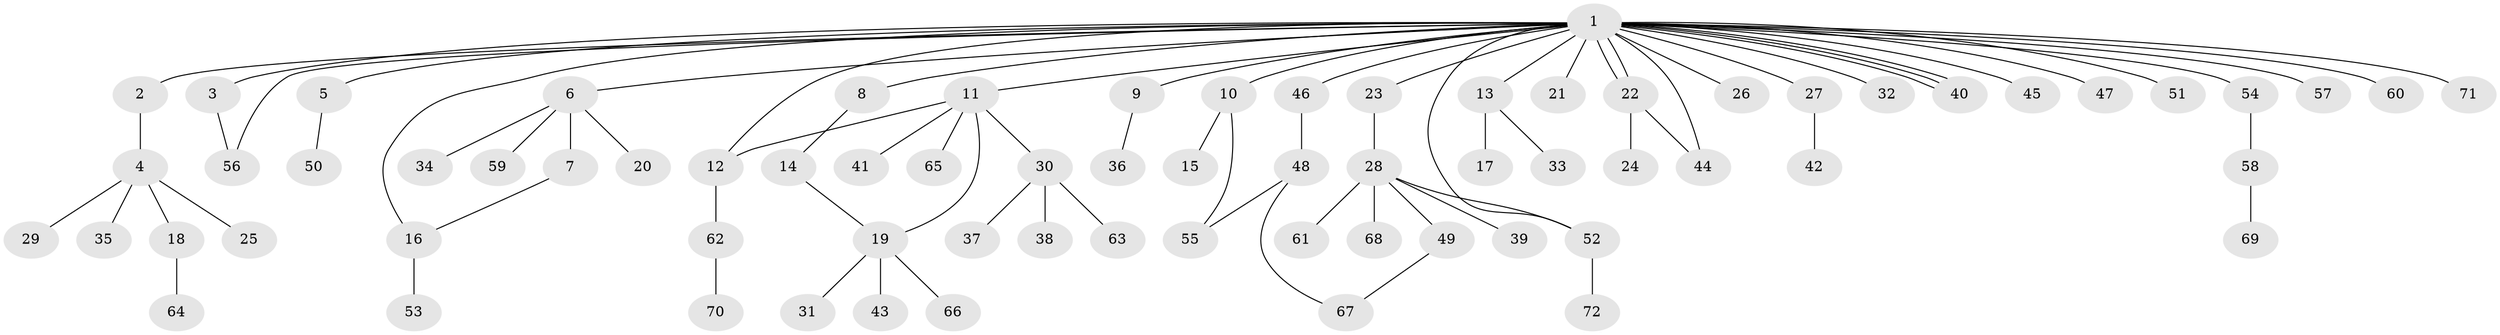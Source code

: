// coarse degree distribution, {31: 0.027777777777777776, 2: 0.2777777777777778, 3: 0.1111111111111111, 1: 0.5833333333333334}
// Generated by graph-tools (version 1.1) at 2025/18/03/04/25 18:18:00]
// undirected, 72 vertices, 82 edges
graph export_dot {
graph [start="1"]
  node [color=gray90,style=filled];
  1;
  2;
  3;
  4;
  5;
  6;
  7;
  8;
  9;
  10;
  11;
  12;
  13;
  14;
  15;
  16;
  17;
  18;
  19;
  20;
  21;
  22;
  23;
  24;
  25;
  26;
  27;
  28;
  29;
  30;
  31;
  32;
  33;
  34;
  35;
  36;
  37;
  38;
  39;
  40;
  41;
  42;
  43;
  44;
  45;
  46;
  47;
  48;
  49;
  50;
  51;
  52;
  53;
  54;
  55;
  56;
  57;
  58;
  59;
  60;
  61;
  62;
  63;
  64;
  65;
  66;
  67;
  68;
  69;
  70;
  71;
  72;
  1 -- 2;
  1 -- 3;
  1 -- 5;
  1 -- 6;
  1 -- 8;
  1 -- 9;
  1 -- 10;
  1 -- 11;
  1 -- 12;
  1 -- 13;
  1 -- 16;
  1 -- 21;
  1 -- 22;
  1 -- 22;
  1 -- 23;
  1 -- 26;
  1 -- 27;
  1 -- 32;
  1 -- 40;
  1 -- 40;
  1 -- 40;
  1 -- 44;
  1 -- 45;
  1 -- 46;
  1 -- 47;
  1 -- 51;
  1 -- 52;
  1 -- 54;
  1 -- 56;
  1 -- 57;
  1 -- 60;
  1 -- 71;
  2 -- 4;
  3 -- 56;
  4 -- 18;
  4 -- 25;
  4 -- 29;
  4 -- 35;
  5 -- 50;
  6 -- 7;
  6 -- 20;
  6 -- 34;
  6 -- 59;
  7 -- 16;
  8 -- 14;
  9 -- 36;
  10 -- 15;
  10 -- 55;
  11 -- 12;
  11 -- 19;
  11 -- 30;
  11 -- 41;
  11 -- 65;
  12 -- 62;
  13 -- 17;
  13 -- 33;
  14 -- 19;
  16 -- 53;
  18 -- 64;
  19 -- 31;
  19 -- 43;
  19 -- 66;
  22 -- 24;
  22 -- 44;
  23 -- 28;
  27 -- 42;
  28 -- 39;
  28 -- 49;
  28 -- 52;
  28 -- 61;
  28 -- 68;
  30 -- 37;
  30 -- 38;
  30 -- 63;
  46 -- 48;
  48 -- 55;
  48 -- 67;
  49 -- 67;
  52 -- 72;
  54 -- 58;
  58 -- 69;
  62 -- 70;
}
